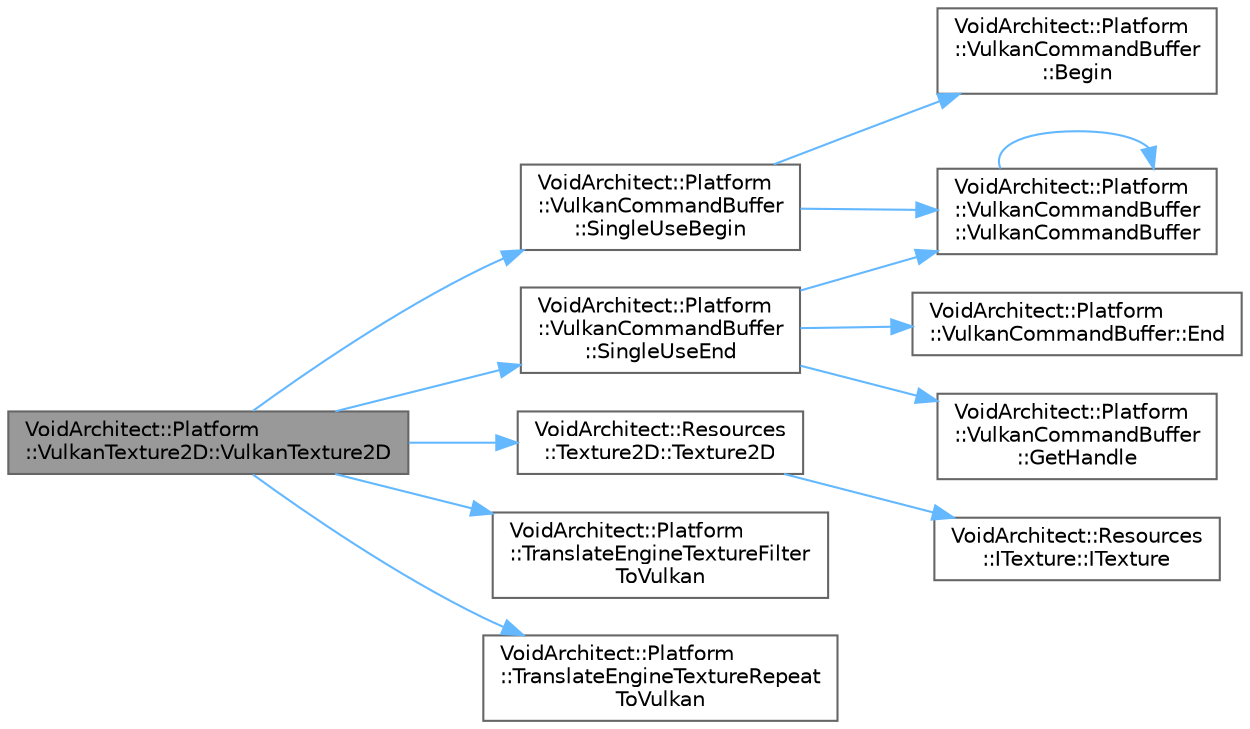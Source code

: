 digraph "VoidArchitect::Platform::VulkanTexture2D::VulkanTexture2D"
{
 // LATEX_PDF_SIZE
  bgcolor="transparent";
  edge [fontname=Helvetica,fontsize=10,labelfontname=Helvetica,labelfontsize=10];
  node [fontname=Helvetica,fontsize=10,shape=box,height=0.2,width=0.4];
  rankdir="LR";
  Node1 [id="Node000001",label="VoidArchitect::Platform\l::VulkanTexture2D::VulkanTexture2D",height=0.2,width=0.4,color="gray40", fillcolor="grey60", style="filled", fontcolor="black",tooltip=" "];
  Node1 -> Node2 [id="edge1_Node000001_Node000002",color="steelblue1",style="solid",tooltip=" "];
  Node2 [id="Node000002",label="VoidArchitect::Platform\l::VulkanCommandBuffer\l::SingleUseBegin",height=0.2,width=0.4,color="grey40", fillcolor="white", style="filled",URL="$class_void_architect_1_1_platform_1_1_vulkan_command_buffer.html#a67e124f08fc5a56b0ad2a44f37fc0fd5",tooltip=" "];
  Node2 -> Node3 [id="edge2_Node000002_Node000003",color="steelblue1",style="solid",tooltip=" "];
  Node3 [id="Node000003",label="VoidArchitect::Platform\l::VulkanCommandBuffer\l::Begin",height=0.2,width=0.4,color="grey40", fillcolor="white", style="filled",URL="$class_void_architect_1_1_platform_1_1_vulkan_command_buffer.html#af3ed85df6b2154e7e861d02139c9673b",tooltip=" "];
  Node2 -> Node4 [id="edge3_Node000002_Node000004",color="steelblue1",style="solid",tooltip=" "];
  Node4 [id="Node000004",label="VoidArchitect::Platform\l::VulkanCommandBuffer\l::VulkanCommandBuffer",height=0.2,width=0.4,color="grey40", fillcolor="white", style="filled",URL="$class_void_architect_1_1_platform_1_1_vulkan_command_buffer.html#a0d0e53849c85e1ef6b871efd42dc3695",tooltip=" "];
  Node4 -> Node4 [id="edge4_Node000004_Node000004",color="steelblue1",style="solid",tooltip=" "];
  Node1 -> Node5 [id="edge5_Node000001_Node000005",color="steelblue1",style="solid",tooltip=" "];
  Node5 [id="Node000005",label="VoidArchitect::Platform\l::VulkanCommandBuffer\l::SingleUseEnd",height=0.2,width=0.4,color="grey40", fillcolor="white", style="filled",URL="$class_void_architect_1_1_platform_1_1_vulkan_command_buffer.html#a88d97b90d7774a382274866e13b705c9",tooltip=" "];
  Node5 -> Node6 [id="edge6_Node000005_Node000006",color="steelblue1",style="solid",tooltip=" "];
  Node6 [id="Node000006",label="VoidArchitect::Platform\l::VulkanCommandBuffer::End",height=0.2,width=0.4,color="grey40", fillcolor="white", style="filled",URL="$class_void_architect_1_1_platform_1_1_vulkan_command_buffer.html#a93366f3656a93de8872b5a921f18afe7",tooltip=" "];
  Node5 -> Node7 [id="edge7_Node000005_Node000007",color="steelblue1",style="solid",tooltip=" "];
  Node7 [id="Node000007",label="VoidArchitect::Platform\l::VulkanCommandBuffer\l::GetHandle",height=0.2,width=0.4,color="grey40", fillcolor="white", style="filled",URL="$class_void_architect_1_1_platform_1_1_vulkan_command_buffer.html#a4a832c47d322fdbbf388a1e1031d8e72",tooltip=" "];
  Node5 -> Node4 [id="edge8_Node000005_Node000004",color="steelblue1",style="solid",tooltip=" "];
  Node1 -> Node8 [id="edge9_Node000001_Node000008",color="steelblue1",style="solid",tooltip=" "];
  Node8 [id="Node000008",label="VoidArchitect::Resources\l::Texture2D::Texture2D",height=0.2,width=0.4,color="grey40", fillcolor="white", style="filled",URL="$class_void_architect_1_1_resources_1_1_texture2_d.html#af4ab1d66e1e07766aa06eb1d6a8b3b16",tooltip=" "];
  Node8 -> Node9 [id="edge10_Node000008_Node000009",color="steelblue1",style="solid",tooltip=" "];
  Node9 [id="Node000009",label="VoidArchitect::Resources\l::ITexture::ITexture",height=0.2,width=0.4,color="grey40", fillcolor="white", style="filled",URL="$class_void_architect_1_1_resources_1_1_i_texture.html#aabbb0f60e92c77bed0ac1c9966844f9d",tooltip=" "];
  Node1 -> Node10 [id="edge11_Node000001_Node000010",color="steelblue1",style="solid",tooltip=" "];
  Node10 [id="Node000010",label="VoidArchitect::Platform\l::TranslateEngineTextureFilter\lToVulkan",height=0.2,width=0.4,color="grey40", fillcolor="white", style="filled",URL="$namespace_void_architect_1_1_platform.html#ab8e8d69d9acdc36f36e01846bf6fdff0",tooltip=" "];
  Node1 -> Node11 [id="edge12_Node000001_Node000011",color="steelblue1",style="solid",tooltip=" "];
  Node11 [id="Node000011",label="VoidArchitect::Platform\l::TranslateEngineTextureRepeat\lToVulkan",height=0.2,width=0.4,color="grey40", fillcolor="white", style="filled",URL="$namespace_void_architect_1_1_platform.html#a8f66cd2b80f9112375361225006f859c",tooltip=" "];
}
